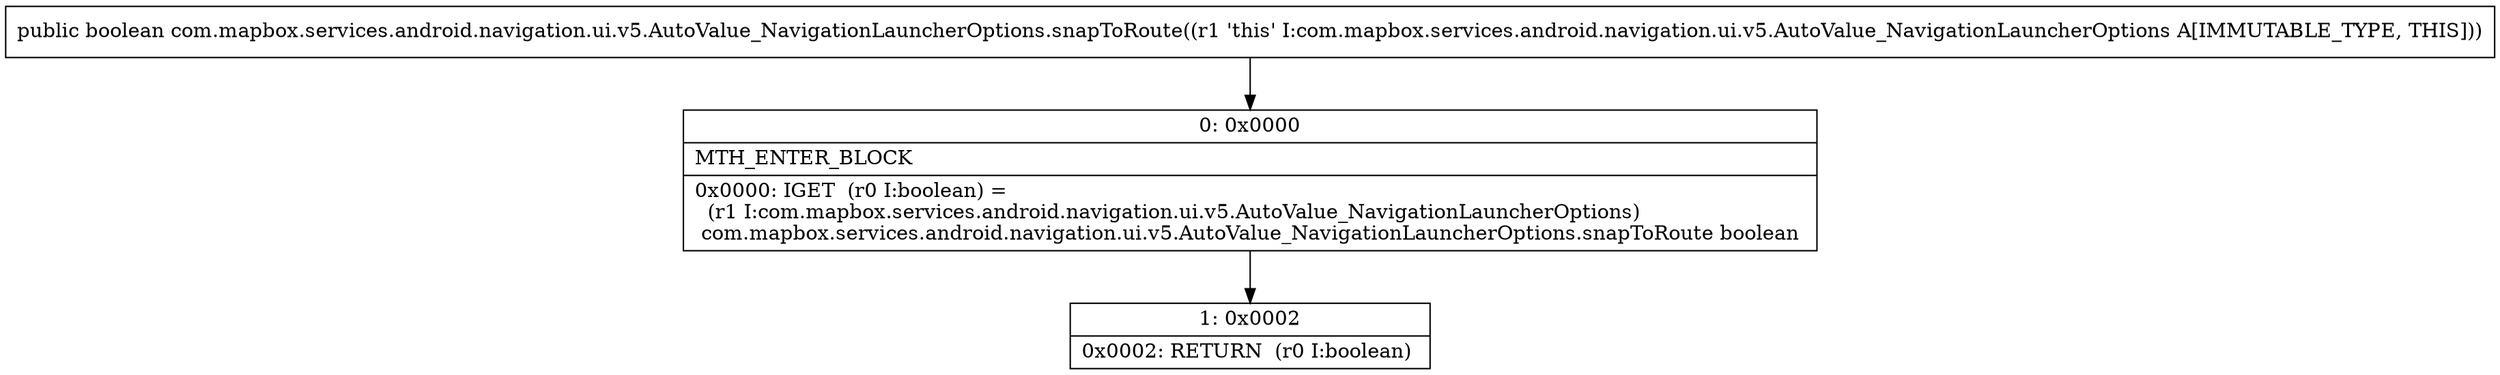 digraph "CFG forcom.mapbox.services.android.navigation.ui.v5.AutoValue_NavigationLauncherOptions.snapToRoute()Z" {
Node_0 [shape=record,label="{0\:\ 0x0000|MTH_ENTER_BLOCK\l|0x0000: IGET  (r0 I:boolean) = \l  (r1 I:com.mapbox.services.android.navigation.ui.v5.AutoValue_NavigationLauncherOptions)\l com.mapbox.services.android.navigation.ui.v5.AutoValue_NavigationLauncherOptions.snapToRoute boolean \l}"];
Node_1 [shape=record,label="{1\:\ 0x0002|0x0002: RETURN  (r0 I:boolean) \l}"];
MethodNode[shape=record,label="{public boolean com.mapbox.services.android.navigation.ui.v5.AutoValue_NavigationLauncherOptions.snapToRoute((r1 'this' I:com.mapbox.services.android.navigation.ui.v5.AutoValue_NavigationLauncherOptions A[IMMUTABLE_TYPE, THIS])) }"];
MethodNode -> Node_0;
Node_0 -> Node_1;
}

